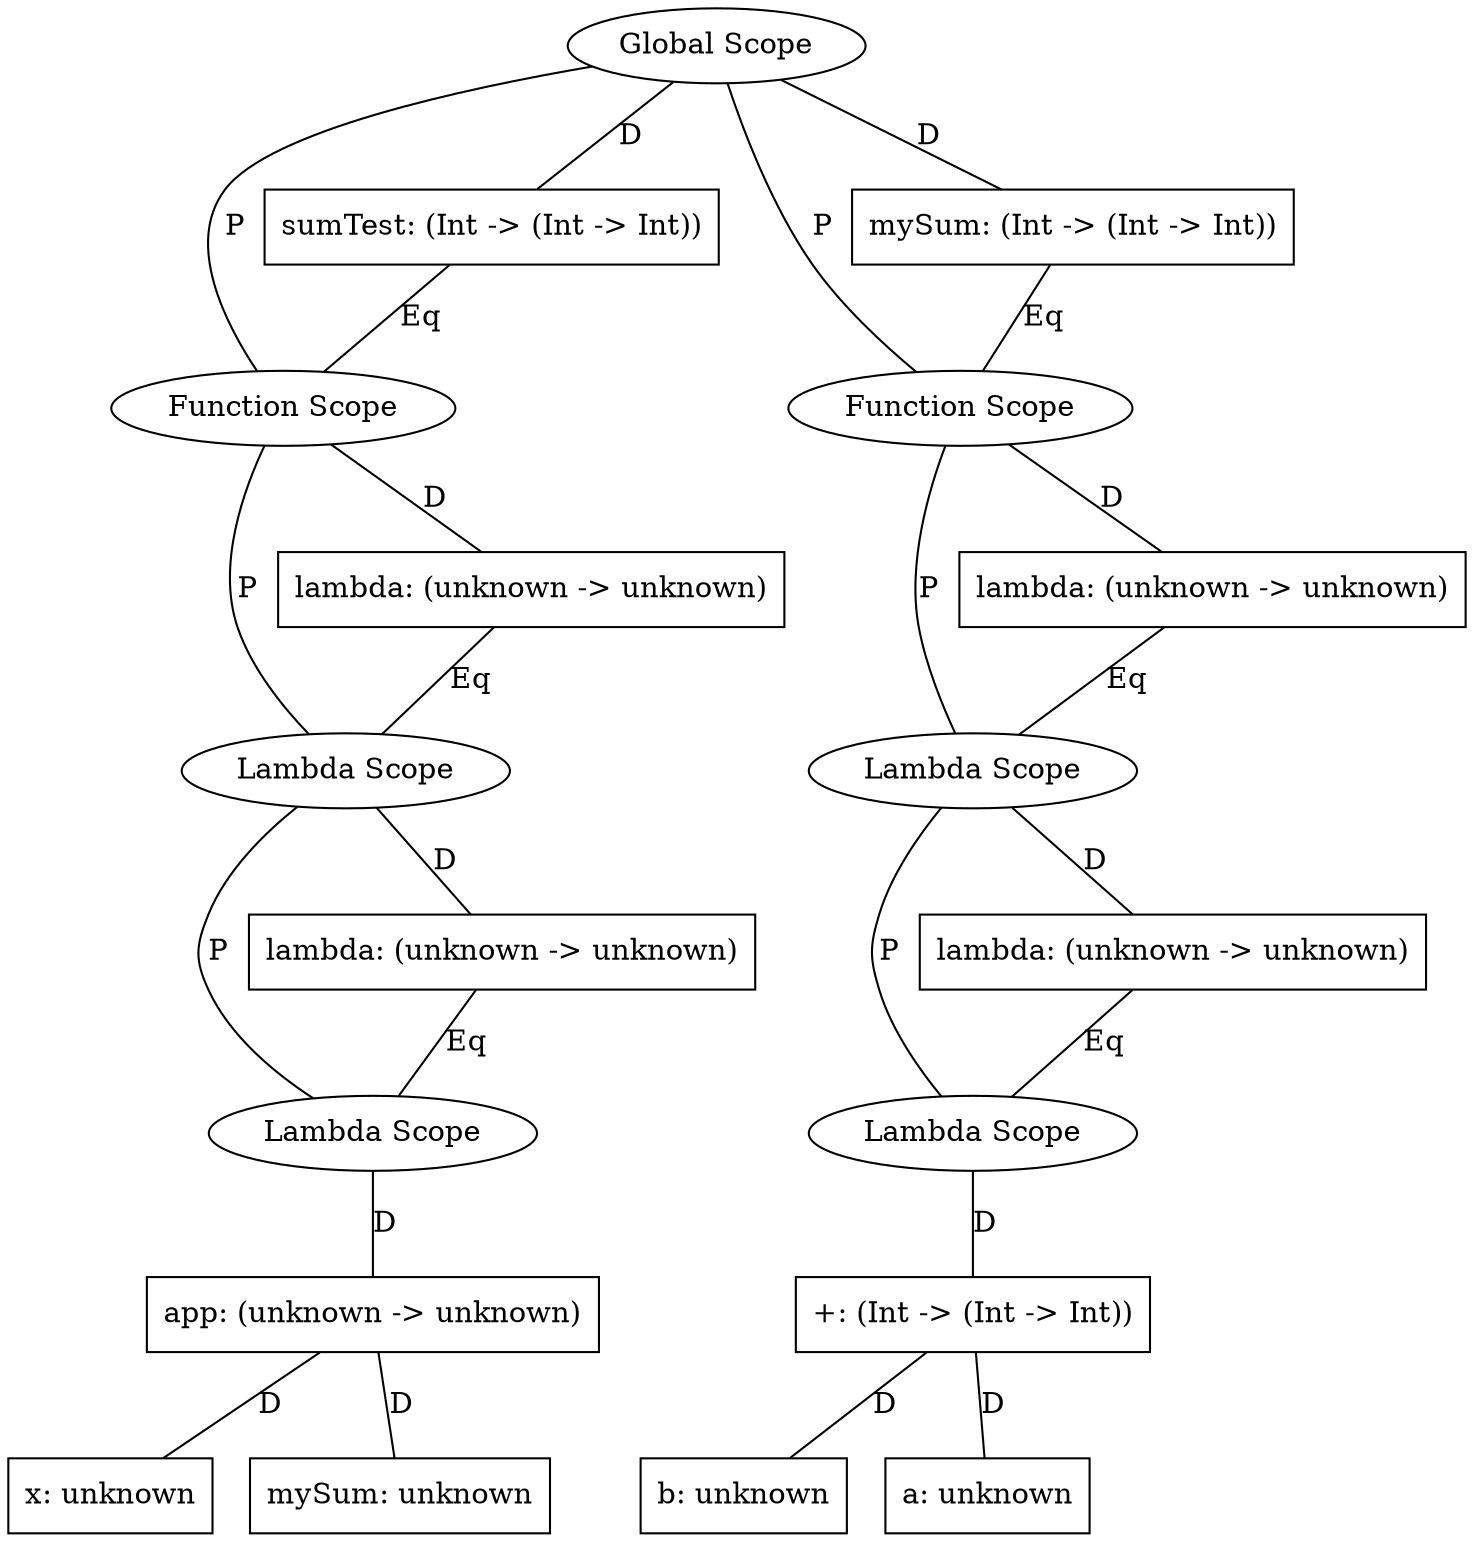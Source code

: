 graph {
    18 [label="x: unknown"
       ,shape=box];
    17 [label="mySum: unknown"
       ,shape=box];
    16 [label="app: (unknown -> unknown)"
       ,shape=box];
    15 [label="Lambda Scope"
       ,shape=ellipse];
    14 [label="lambda: (unknown -> unknown)"
       ,shape=box];
    13 [label="Lambda Scope"
       ,shape=ellipse];
    12 [label="lambda: (unknown -> unknown)"
       ,shape=box];
    11 [label="Function Scope"
       ,shape=ellipse];
    10 [label="sumTest: (Int -> (Int -> Int))"
       ,shape=box];
    9 [label="b: unknown"
      ,shape=box];
    8 [label="a: unknown"
      ,shape=box];
    7 [label="+: (Int -> (Int -> Int))"
      ,shape=box];
    6 [label="Lambda Scope"
      ,shape=ellipse];
    5 [label="lambda: (unknown -> unknown)"
      ,shape=box];
    4 [label="Lambda Scope"
      ,shape=ellipse];
    3 [label="lambda: (unknown -> unknown)"
      ,shape=box];
    2 [label="Function Scope"
      ,shape=ellipse];
    1 [label="mySum: (Int -> (Int -> Int))"
      ,shape=box];
    0 [label="Global Scope"
      ,shape=ellipse];
    16 -- 18 [label=D];
    16 -- 17 [label=D];
    15 -- 16 [label=D];
    14 -- 15 [label=Eq];
    13 -- 15 [label=P];
    13 -- 14 [label=D];
    12 -- 13 [label=Eq];
    11 -- 13 [label=P];
    11 -- 12 [label=D];
    10 -- 11 [label=Eq];
    0 -- 11 [label=P];
    0 -- 10 [label=D];
    7 -- 9 [label=D];
    7 -- 8 [label=D];
    6 -- 7 [label=D];
    5 -- 6 [label=Eq];
    4 -- 6 [label=P];
    4 -- 5 [label=D];
    3 -- 4 [label=Eq];
    2 -- 4 [label=P];
    2 -- 3 [label=D];
    1 -- 2 [label=Eq];
    0 -- 2 [label=P];
    0 -- 1 [label=D];
}
